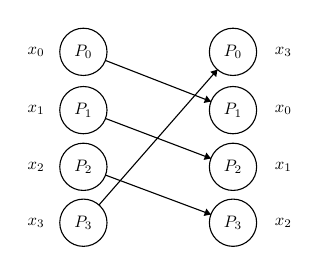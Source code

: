 \begin{tikzpicture}[scale=0.1, every node/.style={scale=0.6}]
\tikzstyle{every node}+=[inner sep=0pt]
\draw [black] (26.1,-3.2) circle (3);
\draw (26.1,-3.2) node {$P_0$};
\draw [black] (7.1,-3.2) circle (3);
\draw (7.1,-3.2) node {$P_0$};
\draw [black] (7.1,-17.8) circle (3);
\draw (7.1,-17.8) node {$P_2$};
\draw [black] (7.1,-24.9) circle (3);
\draw (7.1,-24.9) node {$P_3$};
\draw (32.5,-3.2) node {$x_3$};
\draw [black] (26.1,-10.6) circle (3);
\draw (26.1,-10.6) node {$P_1$};
\draw [black] (26.1,-17.8) circle (3);
\draw (26.1,-17.8) node {$P_2$};
\draw [black] (26.1,-24.9) circle (3);
\draw (26.1,-24.9) node {$P_3$};
\draw [black] (7.1,-10.6) circle (3);
\draw (7.1,-10.6) node {$P_1$};
\draw (32.5,-10.6) node {$x_0$};
\draw (32.5,-17.8) node {$x_1$};
\draw (32.5,-24.9) node {$x_2$};
\draw (1.1,-3.2) node {$x_0$};
\draw (1.1,-10.6) node {$x_1$};
\draw (1.1,-17.8) node {$x_2$};
\draw (1.1,-24.9) node {$x_3$};
\draw [black] (9.08,-22.64) -- (24.12,-5.46);
\fill [black] (24.12,-5.46) -- (23.22,-5.73) -- (23.97,-6.39);
\draw [black] (9.9,-4.29) -- (23.3,-9.51);
\fill [black] (23.3,-9.51) -- (22.74,-8.75) -- (22.38,-9.69);
\draw [black] (9.91,-11.66) -- (23.29,-16.74);
\fill [black] (23.29,-16.74) -- (22.72,-15.99) -- (22.37,-16.92);
\draw [black] (9.91,-18.85) -- (23.29,-23.85);
\fill [black] (23.29,-23.85) -- (22.72,-23.1) -- (22.37,-24.04);
\end{tikzpicture}
